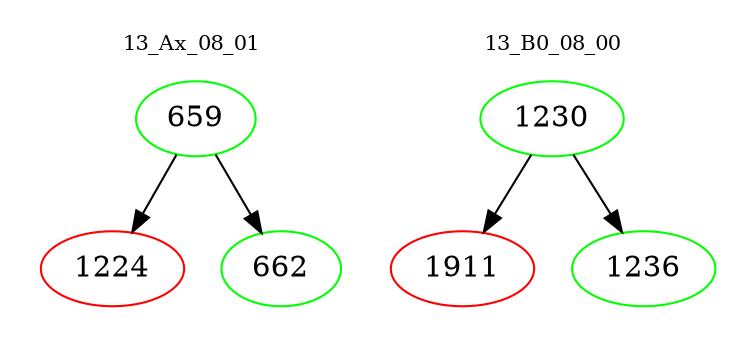 digraph{
subgraph cluster_0 {
color = white
label = "13_Ax_08_01";
fontsize=10;
T0_659 [label="659", color="green"]
T0_659 -> T0_1224 [color="black"]
T0_1224 [label="1224", color="red"]
T0_659 -> T0_662 [color="black"]
T0_662 [label="662", color="green"]
}
subgraph cluster_1 {
color = white
label = "13_B0_08_00";
fontsize=10;
T1_1230 [label="1230", color="green"]
T1_1230 -> T1_1911 [color="black"]
T1_1911 [label="1911", color="red"]
T1_1230 -> T1_1236 [color="black"]
T1_1236 [label="1236", color="green"]
}
}
